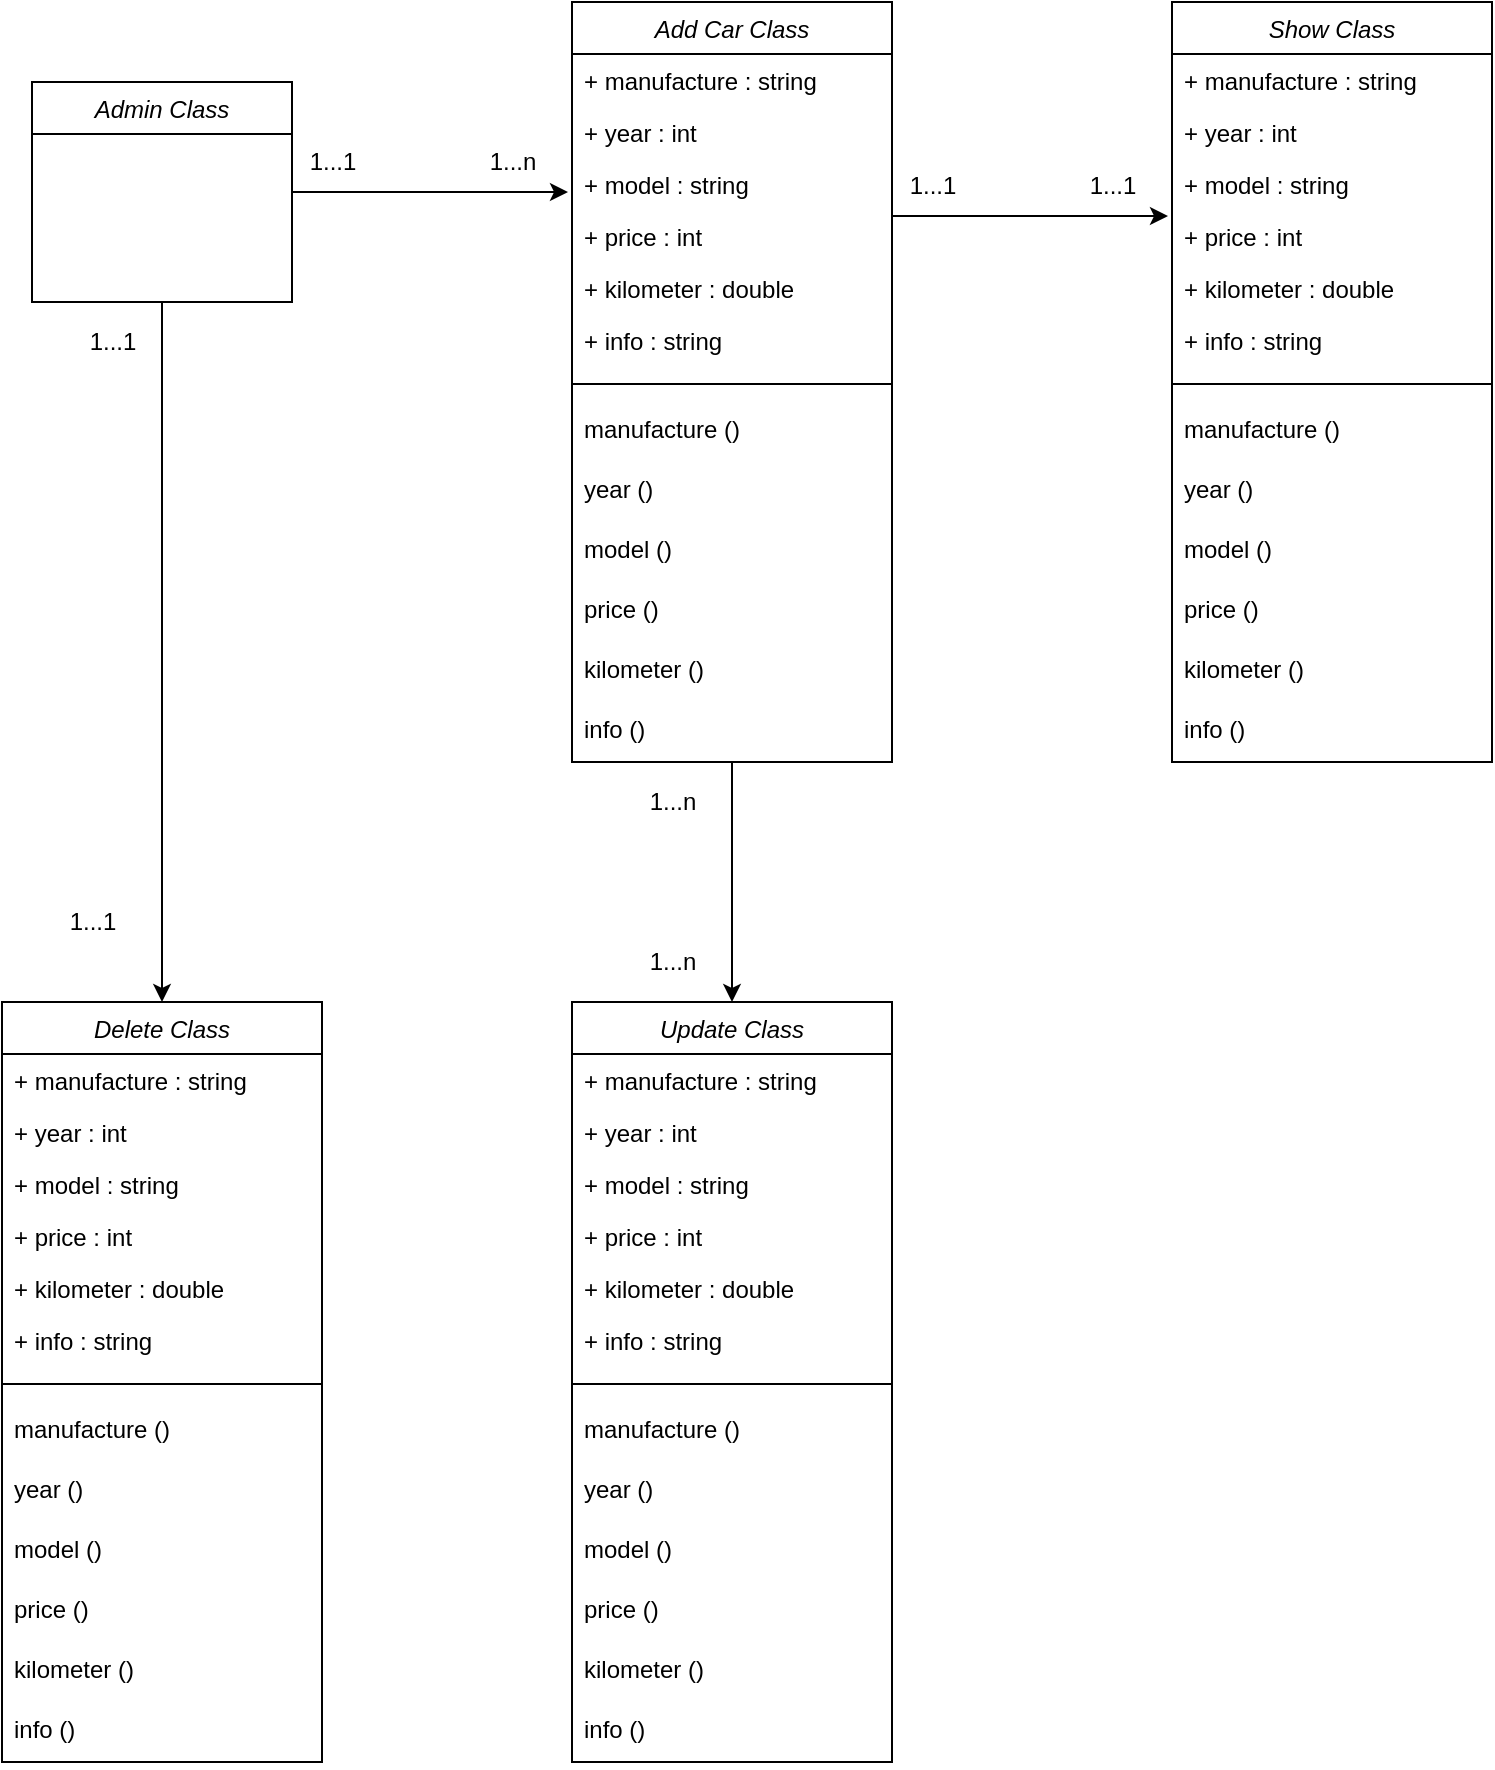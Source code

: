<mxfile version="13.7.9" type="device"><diagram id="C5RBs43oDa-KdzZeNtuy" name="Page-1"><mxGraphModel dx="1422" dy="822" grid="1" gridSize="10" guides="1" tooltips="1" connect="1" arrows="1" fold="1" page="1" pageScale="1" pageWidth="827" pageHeight="1169" math="0" shadow="0"><root><mxCell id="WIyWlLk6GJQsqaUBKTNV-0"/><mxCell id="WIyWlLk6GJQsqaUBKTNV-1" parent="WIyWlLk6GJQsqaUBKTNV-0"/><mxCell id="huMD_E7E-kRAdvd-RCSM-79" value="" style="endArrow=classic;html=1;exitX=1;exitY=0.5;exitDx=0;exitDy=0;" edge="1" parent="WIyWlLk6GJQsqaUBKTNV-1"><mxGeometry width="50" height="50" relative="1" as="geometry"><mxPoint x="186" y="135" as="sourcePoint"/><mxPoint x="324" y="135" as="targetPoint"/></mxGeometry></mxCell><mxCell id="huMD_E7E-kRAdvd-RCSM-80" value="1...1" style="text;html=1;align=center;verticalAlign=middle;resizable=0;points=[];autosize=1;" vertex="1" parent="WIyWlLk6GJQsqaUBKTNV-1"><mxGeometry x="186" y="110" width="40" height="20" as="geometry"/></mxCell><mxCell id="huMD_E7E-kRAdvd-RCSM-81" value="1...n" style="text;html=1;align=center;verticalAlign=middle;resizable=0;points=[];autosize=1;" vertex="1" parent="WIyWlLk6GJQsqaUBKTNV-1"><mxGeometry x="276" y="110" width="40" height="20" as="geometry"/></mxCell><mxCell id="huMD_E7E-kRAdvd-RCSM-82" value="" style="endArrow=classic;html=1;exitX=0.5;exitY=1;exitDx=0;exitDy=0;entryX=0.5;entryY=0;entryDx=0;entryDy=0;" edge="1" parent="WIyWlLk6GJQsqaUBKTNV-1" target="huMD_E7E-kRAdvd-RCSM-23"><mxGeometry width="50" height="50" relative="1" as="geometry"><mxPoint x="121" y="190" as="sourcePoint"/><mxPoint x="119" y="386" as="targetPoint"/></mxGeometry></mxCell><mxCell id="huMD_E7E-kRAdvd-RCSM-83" value="1...1" style="text;html=1;align=center;verticalAlign=middle;resizable=0;points=[];autosize=1;" vertex="1" parent="WIyWlLk6GJQsqaUBKTNV-1"><mxGeometry x="76" y="200" width="40" height="20" as="geometry"/></mxCell><mxCell id="huMD_E7E-kRAdvd-RCSM-84" value="1...1" style="text;html=1;align=center;verticalAlign=middle;resizable=0;points=[];autosize=1;" vertex="1" parent="WIyWlLk6GJQsqaUBKTNV-1"><mxGeometry x="66" y="490" width="40" height="20" as="geometry"/></mxCell><mxCell id="huMD_E7E-kRAdvd-RCSM-86" value="" style="endArrow=classic;html=1;entryX=0.5;entryY=0;entryDx=0;entryDy=0;exitX=0.5;exitY=1;exitDx=0;exitDy=0;" edge="1" parent="WIyWlLk6GJQsqaUBKTNV-1"><mxGeometry width="50" height="50" relative="1" as="geometry"><mxPoint x="406" y="420" as="sourcePoint"/><mxPoint x="406" y="540" as="targetPoint"/></mxGeometry></mxCell><mxCell id="huMD_E7E-kRAdvd-RCSM-87" value="1...n" style="text;html=1;align=center;verticalAlign=middle;resizable=0;points=[];autosize=1;" vertex="1" parent="WIyWlLk6GJQsqaUBKTNV-1"><mxGeometry x="356" y="430" width="40" height="20" as="geometry"/></mxCell><mxCell id="huMD_E7E-kRAdvd-RCSM-88" value="" style="endArrow=classic;html=1;exitX=1;exitY=0.5;exitDx=0;exitDy=0;" edge="1" parent="WIyWlLk6GJQsqaUBKTNV-1"><mxGeometry width="50" height="50" relative="1" as="geometry"><mxPoint x="486" y="147" as="sourcePoint"/><mxPoint x="624" y="147" as="targetPoint"/></mxGeometry></mxCell><mxCell id="huMD_E7E-kRAdvd-RCSM-89" value="1...1" style="text;html=1;align=center;verticalAlign=middle;resizable=0;points=[];autosize=1;" vertex="1" parent="WIyWlLk6GJQsqaUBKTNV-1"><mxGeometry x="486" y="122" width="40" height="20" as="geometry"/></mxCell><mxCell id="huMD_E7E-kRAdvd-RCSM-90" value="1...1" style="text;html=1;align=center;verticalAlign=middle;resizable=0;points=[];autosize=1;" vertex="1" parent="WIyWlLk6GJQsqaUBKTNV-1"><mxGeometry x="576" y="122" width="40" height="20" as="geometry"/></mxCell><mxCell id="huMD_E7E-kRAdvd-RCSM-91" value="1...n" style="text;html=1;align=center;verticalAlign=middle;resizable=0;points=[];autosize=1;" vertex="1" parent="WIyWlLk6GJQsqaUBKTNV-1"><mxGeometry x="356" y="510" width="40" height="20" as="geometry"/></mxCell><mxCell id="huMD_E7E-kRAdvd-RCSM-8" value="Admin Class" style="swimlane;fontStyle=2;align=center;verticalAlign=top;childLayout=stackLayout;horizontal=1;startSize=26;horizontalStack=0;resizeParent=1;resizeLast=0;collapsible=1;marginBottom=0;rounded=0;shadow=0;strokeWidth=1;" vertex="1" parent="WIyWlLk6GJQsqaUBKTNV-1"><mxGeometry x="56" y="80" width="130" height="110" as="geometry"><mxRectangle x="230" y="140" width="160" height="26" as="alternateBounds"/></mxGeometry></mxCell><mxCell id="zkfFHV4jXpPFQw0GAbJ--0" value="Add Car Class" style="swimlane;fontStyle=2;align=center;verticalAlign=top;childLayout=stackLayout;horizontal=1;startSize=26;horizontalStack=0;resizeParent=1;resizeLast=0;collapsible=1;marginBottom=0;rounded=0;shadow=0;strokeWidth=1;" parent="WIyWlLk6GJQsqaUBKTNV-1" vertex="1"><mxGeometry x="326" y="40" width="160" height="380" as="geometry"><mxRectangle x="230" y="140" width="160" height="26" as="alternateBounds"/></mxGeometry></mxCell><mxCell id="zkfFHV4jXpPFQw0GAbJ--1" value="+ manufacture : string" style="text;align=left;verticalAlign=top;spacingLeft=4;spacingRight=4;overflow=hidden;rotatable=0;points=[[0,0.5],[1,0.5]];portConstraint=eastwest;" parent="zkfFHV4jXpPFQw0GAbJ--0" vertex="1"><mxGeometry y="26" width="160" height="26" as="geometry"/></mxCell><mxCell id="zkfFHV4jXpPFQw0GAbJ--2" value="+ year : int" style="text;align=left;verticalAlign=top;spacingLeft=4;spacingRight=4;overflow=hidden;rotatable=0;points=[[0,0.5],[1,0.5]];portConstraint=eastwest;rounded=0;shadow=0;html=0;" parent="zkfFHV4jXpPFQw0GAbJ--0" vertex="1"><mxGeometry y="52" width="160" height="26" as="geometry"/></mxCell><mxCell id="zkfFHV4jXpPFQw0GAbJ--3" value="+ model : string" style="text;align=left;verticalAlign=top;spacingLeft=4;spacingRight=4;overflow=hidden;rotatable=0;points=[[0,0.5],[1,0.5]];portConstraint=eastwest;rounded=0;shadow=0;html=0;" parent="zkfFHV4jXpPFQw0GAbJ--0" vertex="1"><mxGeometry y="78" width="160" height="26" as="geometry"/></mxCell><mxCell id="huMD_E7E-kRAdvd-RCSM-0" value="+ price : int" style="text;align=left;verticalAlign=top;spacingLeft=4;spacingRight=4;overflow=hidden;rotatable=0;points=[[0,0.5],[1,0.5]];portConstraint=eastwest;rounded=0;shadow=0;html=0;" vertex="1" parent="zkfFHV4jXpPFQw0GAbJ--0"><mxGeometry y="104" width="160" height="26" as="geometry"/></mxCell><mxCell id="huMD_E7E-kRAdvd-RCSM-1" value="+ kilometer : double" style="text;align=left;verticalAlign=top;spacingLeft=4;spacingRight=4;overflow=hidden;rotatable=0;points=[[0,0.5],[1,0.5]];portConstraint=eastwest;rounded=0;shadow=0;html=0;" vertex="1" parent="zkfFHV4jXpPFQw0GAbJ--0"><mxGeometry y="130" width="160" height="26" as="geometry"/></mxCell><mxCell id="huMD_E7E-kRAdvd-RCSM-2" value="+ info : string" style="text;align=left;verticalAlign=top;spacingLeft=4;spacingRight=4;overflow=hidden;rotatable=0;points=[[0,0.5],[1,0.5]];portConstraint=eastwest;rounded=0;shadow=0;html=0;" vertex="1" parent="zkfFHV4jXpPFQw0GAbJ--0"><mxGeometry y="156" width="160" height="26" as="geometry"/></mxCell><mxCell id="zkfFHV4jXpPFQw0GAbJ--4" value="" style="line;html=1;strokeWidth=1;align=left;verticalAlign=middle;spacingTop=-1;spacingLeft=3;spacingRight=3;rotatable=0;labelPosition=right;points=[];portConstraint=eastwest;" parent="zkfFHV4jXpPFQw0GAbJ--0" vertex="1"><mxGeometry y="182" width="160" height="18" as="geometry"/></mxCell><mxCell id="zkfFHV4jXpPFQw0GAbJ--5" value="manufacture ()" style="text;align=left;verticalAlign=top;spacingLeft=4;spacingRight=4;overflow=hidden;rotatable=0;points=[[0,0.5],[1,0.5]];portConstraint=eastwest;" parent="zkfFHV4jXpPFQw0GAbJ--0" vertex="1"><mxGeometry y="200" width="160" height="30" as="geometry"/></mxCell><mxCell id="huMD_E7E-kRAdvd-RCSM-3" value="year ()" style="text;align=left;verticalAlign=top;spacingLeft=4;spacingRight=4;overflow=hidden;rotatable=0;points=[[0,0.5],[1,0.5]];portConstraint=eastwest;" vertex="1" parent="zkfFHV4jXpPFQw0GAbJ--0"><mxGeometry y="230" width="160" height="30" as="geometry"/></mxCell><mxCell id="huMD_E7E-kRAdvd-RCSM-5" value="model ()" style="text;align=left;verticalAlign=top;spacingLeft=4;spacingRight=4;overflow=hidden;rotatable=0;points=[[0,0.5],[1,0.5]];portConstraint=eastwest;" vertex="1" parent="zkfFHV4jXpPFQw0GAbJ--0"><mxGeometry y="260" width="160" height="30" as="geometry"/></mxCell><mxCell id="huMD_E7E-kRAdvd-RCSM-4" value="price ()" style="text;align=left;verticalAlign=top;spacingLeft=4;spacingRight=4;overflow=hidden;rotatable=0;points=[[0,0.5],[1,0.5]];portConstraint=eastwest;" vertex="1" parent="zkfFHV4jXpPFQw0GAbJ--0"><mxGeometry y="290" width="160" height="30" as="geometry"/></mxCell><mxCell id="huMD_E7E-kRAdvd-RCSM-6" value="kilometer ()" style="text;align=left;verticalAlign=top;spacingLeft=4;spacingRight=4;overflow=hidden;rotatable=0;points=[[0,0.5],[1,0.5]];portConstraint=eastwest;" vertex="1" parent="zkfFHV4jXpPFQw0GAbJ--0"><mxGeometry y="320" width="160" height="30" as="geometry"/></mxCell><mxCell id="huMD_E7E-kRAdvd-RCSM-7" value="info ()" style="text;align=left;verticalAlign=top;spacingLeft=4;spacingRight=4;overflow=hidden;rotatable=0;points=[[0,0.5],[1,0.5]];portConstraint=eastwest;" vertex="1" parent="zkfFHV4jXpPFQw0GAbJ--0"><mxGeometry y="350" width="160" height="30" as="geometry"/></mxCell><mxCell id="huMD_E7E-kRAdvd-RCSM-9" value="Show Class" style="swimlane;fontStyle=2;align=center;verticalAlign=top;childLayout=stackLayout;horizontal=1;startSize=26;horizontalStack=0;resizeParent=1;resizeLast=0;collapsible=1;marginBottom=0;rounded=0;shadow=0;strokeWidth=1;" vertex="1" parent="WIyWlLk6GJQsqaUBKTNV-1"><mxGeometry x="626" y="40" width="160" height="380" as="geometry"><mxRectangle x="230" y="140" width="160" height="26" as="alternateBounds"/></mxGeometry></mxCell><mxCell id="huMD_E7E-kRAdvd-RCSM-10" value="+ manufacture : string" style="text;align=left;verticalAlign=top;spacingLeft=4;spacingRight=4;overflow=hidden;rotatable=0;points=[[0,0.5],[1,0.5]];portConstraint=eastwest;" vertex="1" parent="huMD_E7E-kRAdvd-RCSM-9"><mxGeometry y="26" width="160" height="26" as="geometry"/></mxCell><mxCell id="huMD_E7E-kRAdvd-RCSM-11" value="+ year : int" style="text;align=left;verticalAlign=top;spacingLeft=4;spacingRight=4;overflow=hidden;rotatable=0;points=[[0,0.5],[1,0.5]];portConstraint=eastwest;rounded=0;shadow=0;html=0;" vertex="1" parent="huMD_E7E-kRAdvd-RCSM-9"><mxGeometry y="52" width="160" height="26" as="geometry"/></mxCell><mxCell id="huMD_E7E-kRAdvd-RCSM-12" value="+ model : string" style="text;align=left;verticalAlign=top;spacingLeft=4;spacingRight=4;overflow=hidden;rotatable=0;points=[[0,0.5],[1,0.5]];portConstraint=eastwest;rounded=0;shadow=0;html=0;" vertex="1" parent="huMD_E7E-kRAdvd-RCSM-9"><mxGeometry y="78" width="160" height="26" as="geometry"/></mxCell><mxCell id="huMD_E7E-kRAdvd-RCSM-13" value="+ price : int" style="text;align=left;verticalAlign=top;spacingLeft=4;spacingRight=4;overflow=hidden;rotatable=0;points=[[0,0.5],[1,0.5]];portConstraint=eastwest;rounded=0;shadow=0;html=0;" vertex="1" parent="huMD_E7E-kRAdvd-RCSM-9"><mxGeometry y="104" width="160" height="26" as="geometry"/></mxCell><mxCell id="huMD_E7E-kRAdvd-RCSM-14" value="+ kilometer : double" style="text;align=left;verticalAlign=top;spacingLeft=4;spacingRight=4;overflow=hidden;rotatable=0;points=[[0,0.5],[1,0.5]];portConstraint=eastwest;rounded=0;shadow=0;html=0;" vertex="1" parent="huMD_E7E-kRAdvd-RCSM-9"><mxGeometry y="130" width="160" height="26" as="geometry"/></mxCell><mxCell id="huMD_E7E-kRAdvd-RCSM-15" value="+ info : string" style="text;align=left;verticalAlign=top;spacingLeft=4;spacingRight=4;overflow=hidden;rotatable=0;points=[[0,0.5],[1,0.5]];portConstraint=eastwest;rounded=0;shadow=0;html=0;" vertex="1" parent="huMD_E7E-kRAdvd-RCSM-9"><mxGeometry y="156" width="160" height="26" as="geometry"/></mxCell><mxCell id="huMD_E7E-kRAdvd-RCSM-16" value="" style="line;html=1;strokeWidth=1;align=left;verticalAlign=middle;spacingTop=-1;spacingLeft=3;spacingRight=3;rotatable=0;labelPosition=right;points=[];portConstraint=eastwest;" vertex="1" parent="huMD_E7E-kRAdvd-RCSM-9"><mxGeometry y="182" width="160" height="18" as="geometry"/></mxCell><mxCell id="huMD_E7E-kRAdvd-RCSM-17" value="manufacture ()" style="text;align=left;verticalAlign=top;spacingLeft=4;spacingRight=4;overflow=hidden;rotatable=0;points=[[0,0.5],[1,0.5]];portConstraint=eastwest;" vertex="1" parent="huMD_E7E-kRAdvd-RCSM-9"><mxGeometry y="200" width="160" height="30" as="geometry"/></mxCell><mxCell id="huMD_E7E-kRAdvd-RCSM-18" value="year ()" style="text;align=left;verticalAlign=top;spacingLeft=4;spacingRight=4;overflow=hidden;rotatable=0;points=[[0,0.5],[1,0.5]];portConstraint=eastwest;" vertex="1" parent="huMD_E7E-kRAdvd-RCSM-9"><mxGeometry y="230" width="160" height="30" as="geometry"/></mxCell><mxCell id="huMD_E7E-kRAdvd-RCSM-19" value="model ()" style="text;align=left;verticalAlign=top;spacingLeft=4;spacingRight=4;overflow=hidden;rotatable=0;points=[[0,0.5],[1,0.5]];portConstraint=eastwest;" vertex="1" parent="huMD_E7E-kRAdvd-RCSM-9"><mxGeometry y="260" width="160" height="30" as="geometry"/></mxCell><mxCell id="huMD_E7E-kRAdvd-RCSM-20" value="price ()" style="text;align=left;verticalAlign=top;spacingLeft=4;spacingRight=4;overflow=hidden;rotatable=0;points=[[0,0.5],[1,0.5]];portConstraint=eastwest;" vertex="1" parent="huMD_E7E-kRAdvd-RCSM-9"><mxGeometry y="290" width="160" height="30" as="geometry"/></mxCell><mxCell id="huMD_E7E-kRAdvd-RCSM-21" value="kilometer ()" style="text;align=left;verticalAlign=top;spacingLeft=4;spacingRight=4;overflow=hidden;rotatable=0;points=[[0,0.5],[1,0.5]];portConstraint=eastwest;" vertex="1" parent="huMD_E7E-kRAdvd-RCSM-9"><mxGeometry y="320" width="160" height="30" as="geometry"/></mxCell><mxCell id="huMD_E7E-kRAdvd-RCSM-22" value="info ()" style="text;align=left;verticalAlign=top;spacingLeft=4;spacingRight=4;overflow=hidden;rotatable=0;points=[[0,0.5],[1,0.5]];portConstraint=eastwest;" vertex="1" parent="huMD_E7E-kRAdvd-RCSM-9"><mxGeometry y="350" width="160" height="30" as="geometry"/></mxCell><mxCell id="huMD_E7E-kRAdvd-RCSM-37" value="Update Class" style="swimlane;fontStyle=2;align=center;verticalAlign=top;childLayout=stackLayout;horizontal=1;startSize=26;horizontalStack=0;resizeParent=1;resizeLast=0;collapsible=1;marginBottom=0;rounded=0;shadow=0;strokeWidth=1;" vertex="1" parent="WIyWlLk6GJQsqaUBKTNV-1"><mxGeometry x="326" y="540" width="160" height="380" as="geometry"><mxRectangle x="230" y="140" width="160" height="26" as="alternateBounds"/></mxGeometry></mxCell><mxCell id="huMD_E7E-kRAdvd-RCSM-38" value="+ manufacture : string" style="text;align=left;verticalAlign=top;spacingLeft=4;spacingRight=4;overflow=hidden;rotatable=0;points=[[0,0.5],[1,0.5]];portConstraint=eastwest;" vertex="1" parent="huMD_E7E-kRAdvd-RCSM-37"><mxGeometry y="26" width="160" height="26" as="geometry"/></mxCell><mxCell id="huMD_E7E-kRAdvd-RCSM-39" value="+ year : int" style="text;align=left;verticalAlign=top;spacingLeft=4;spacingRight=4;overflow=hidden;rotatable=0;points=[[0,0.5],[1,0.5]];portConstraint=eastwest;rounded=0;shadow=0;html=0;" vertex="1" parent="huMD_E7E-kRAdvd-RCSM-37"><mxGeometry y="52" width="160" height="26" as="geometry"/></mxCell><mxCell id="huMD_E7E-kRAdvd-RCSM-40" value="+ model : string" style="text;align=left;verticalAlign=top;spacingLeft=4;spacingRight=4;overflow=hidden;rotatable=0;points=[[0,0.5],[1,0.5]];portConstraint=eastwest;rounded=0;shadow=0;html=0;" vertex="1" parent="huMD_E7E-kRAdvd-RCSM-37"><mxGeometry y="78" width="160" height="26" as="geometry"/></mxCell><mxCell id="huMD_E7E-kRAdvd-RCSM-41" value="+ price : int" style="text;align=left;verticalAlign=top;spacingLeft=4;spacingRight=4;overflow=hidden;rotatable=0;points=[[0,0.5],[1,0.5]];portConstraint=eastwest;rounded=0;shadow=0;html=0;" vertex="1" parent="huMD_E7E-kRAdvd-RCSM-37"><mxGeometry y="104" width="160" height="26" as="geometry"/></mxCell><mxCell id="huMD_E7E-kRAdvd-RCSM-42" value="+ kilometer : double" style="text;align=left;verticalAlign=top;spacingLeft=4;spacingRight=4;overflow=hidden;rotatable=0;points=[[0,0.5],[1,0.5]];portConstraint=eastwest;rounded=0;shadow=0;html=0;" vertex="1" parent="huMD_E7E-kRAdvd-RCSM-37"><mxGeometry y="130" width="160" height="26" as="geometry"/></mxCell><mxCell id="huMD_E7E-kRAdvd-RCSM-43" value="+ info : string" style="text;align=left;verticalAlign=top;spacingLeft=4;spacingRight=4;overflow=hidden;rotatable=0;points=[[0,0.5],[1,0.5]];portConstraint=eastwest;rounded=0;shadow=0;html=0;" vertex="1" parent="huMD_E7E-kRAdvd-RCSM-37"><mxGeometry y="156" width="160" height="26" as="geometry"/></mxCell><mxCell id="huMD_E7E-kRAdvd-RCSM-44" value="" style="line;html=1;strokeWidth=1;align=left;verticalAlign=middle;spacingTop=-1;spacingLeft=3;spacingRight=3;rotatable=0;labelPosition=right;points=[];portConstraint=eastwest;" vertex="1" parent="huMD_E7E-kRAdvd-RCSM-37"><mxGeometry y="182" width="160" height="18" as="geometry"/></mxCell><mxCell id="huMD_E7E-kRAdvd-RCSM-45" value="manufacture ()" style="text;align=left;verticalAlign=top;spacingLeft=4;spacingRight=4;overflow=hidden;rotatable=0;points=[[0,0.5],[1,0.5]];portConstraint=eastwest;" vertex="1" parent="huMD_E7E-kRAdvd-RCSM-37"><mxGeometry y="200" width="160" height="30" as="geometry"/></mxCell><mxCell id="huMD_E7E-kRAdvd-RCSM-46" value="year ()" style="text;align=left;verticalAlign=top;spacingLeft=4;spacingRight=4;overflow=hidden;rotatable=0;points=[[0,0.5],[1,0.5]];portConstraint=eastwest;" vertex="1" parent="huMD_E7E-kRAdvd-RCSM-37"><mxGeometry y="230" width="160" height="30" as="geometry"/></mxCell><mxCell id="huMD_E7E-kRAdvd-RCSM-47" value="model ()" style="text;align=left;verticalAlign=top;spacingLeft=4;spacingRight=4;overflow=hidden;rotatable=0;points=[[0,0.5],[1,0.5]];portConstraint=eastwest;" vertex="1" parent="huMD_E7E-kRAdvd-RCSM-37"><mxGeometry y="260" width="160" height="30" as="geometry"/></mxCell><mxCell id="huMD_E7E-kRAdvd-RCSM-48" value="price ()" style="text;align=left;verticalAlign=top;spacingLeft=4;spacingRight=4;overflow=hidden;rotatable=0;points=[[0,0.5],[1,0.5]];portConstraint=eastwest;" vertex="1" parent="huMD_E7E-kRAdvd-RCSM-37"><mxGeometry y="290" width="160" height="30" as="geometry"/></mxCell><mxCell id="huMD_E7E-kRAdvd-RCSM-49" value="kilometer ()" style="text;align=left;verticalAlign=top;spacingLeft=4;spacingRight=4;overflow=hidden;rotatable=0;points=[[0,0.5],[1,0.5]];portConstraint=eastwest;" vertex="1" parent="huMD_E7E-kRAdvd-RCSM-37"><mxGeometry y="320" width="160" height="30" as="geometry"/></mxCell><mxCell id="huMD_E7E-kRAdvd-RCSM-50" value="info ()" style="text;align=left;verticalAlign=top;spacingLeft=4;spacingRight=4;overflow=hidden;rotatable=0;points=[[0,0.5],[1,0.5]];portConstraint=eastwest;" vertex="1" parent="huMD_E7E-kRAdvd-RCSM-37"><mxGeometry y="350" width="160" height="30" as="geometry"/></mxCell><mxCell id="huMD_E7E-kRAdvd-RCSM-23" value="Delete Class" style="swimlane;fontStyle=2;align=center;verticalAlign=top;childLayout=stackLayout;horizontal=1;startSize=26;horizontalStack=0;resizeParent=1;resizeLast=0;collapsible=1;marginBottom=0;rounded=0;shadow=0;strokeWidth=1;" vertex="1" parent="WIyWlLk6GJQsqaUBKTNV-1"><mxGeometry x="41" y="540" width="160" height="380" as="geometry"><mxRectangle x="230" y="140" width="160" height="26" as="alternateBounds"/></mxGeometry></mxCell><mxCell id="huMD_E7E-kRAdvd-RCSM-24" value="+ manufacture : string" style="text;align=left;verticalAlign=top;spacingLeft=4;spacingRight=4;overflow=hidden;rotatable=0;points=[[0,0.5],[1,0.5]];portConstraint=eastwest;" vertex="1" parent="huMD_E7E-kRAdvd-RCSM-23"><mxGeometry y="26" width="160" height="26" as="geometry"/></mxCell><mxCell id="huMD_E7E-kRAdvd-RCSM-25" value="+ year : int" style="text;align=left;verticalAlign=top;spacingLeft=4;spacingRight=4;overflow=hidden;rotatable=0;points=[[0,0.5],[1,0.5]];portConstraint=eastwest;rounded=0;shadow=0;html=0;" vertex="1" parent="huMD_E7E-kRAdvd-RCSM-23"><mxGeometry y="52" width="160" height="26" as="geometry"/></mxCell><mxCell id="huMD_E7E-kRAdvd-RCSM-26" value="+ model : string" style="text;align=left;verticalAlign=top;spacingLeft=4;spacingRight=4;overflow=hidden;rotatable=0;points=[[0,0.5],[1,0.5]];portConstraint=eastwest;rounded=0;shadow=0;html=0;" vertex="1" parent="huMD_E7E-kRAdvd-RCSM-23"><mxGeometry y="78" width="160" height="26" as="geometry"/></mxCell><mxCell id="huMD_E7E-kRAdvd-RCSM-27" value="+ price : int" style="text;align=left;verticalAlign=top;spacingLeft=4;spacingRight=4;overflow=hidden;rotatable=0;points=[[0,0.5],[1,0.5]];portConstraint=eastwest;rounded=0;shadow=0;html=0;" vertex="1" parent="huMD_E7E-kRAdvd-RCSM-23"><mxGeometry y="104" width="160" height="26" as="geometry"/></mxCell><mxCell id="huMD_E7E-kRAdvd-RCSM-28" value="+ kilometer : double" style="text;align=left;verticalAlign=top;spacingLeft=4;spacingRight=4;overflow=hidden;rotatable=0;points=[[0,0.5],[1,0.5]];portConstraint=eastwest;rounded=0;shadow=0;html=0;" vertex="1" parent="huMD_E7E-kRAdvd-RCSM-23"><mxGeometry y="130" width="160" height="26" as="geometry"/></mxCell><mxCell id="huMD_E7E-kRAdvd-RCSM-29" value="+ info : string" style="text;align=left;verticalAlign=top;spacingLeft=4;spacingRight=4;overflow=hidden;rotatable=0;points=[[0,0.5],[1,0.5]];portConstraint=eastwest;rounded=0;shadow=0;html=0;" vertex="1" parent="huMD_E7E-kRAdvd-RCSM-23"><mxGeometry y="156" width="160" height="26" as="geometry"/></mxCell><mxCell id="huMD_E7E-kRAdvd-RCSM-30" value="" style="line;html=1;strokeWidth=1;align=left;verticalAlign=middle;spacingTop=-1;spacingLeft=3;spacingRight=3;rotatable=0;labelPosition=right;points=[];portConstraint=eastwest;" vertex="1" parent="huMD_E7E-kRAdvd-RCSM-23"><mxGeometry y="182" width="160" height="18" as="geometry"/></mxCell><mxCell id="huMD_E7E-kRAdvd-RCSM-31" value="manufacture ()" style="text;align=left;verticalAlign=top;spacingLeft=4;spacingRight=4;overflow=hidden;rotatable=0;points=[[0,0.5],[1,0.5]];portConstraint=eastwest;" vertex="1" parent="huMD_E7E-kRAdvd-RCSM-23"><mxGeometry y="200" width="160" height="30" as="geometry"/></mxCell><mxCell id="huMD_E7E-kRAdvd-RCSM-32" value="year ()" style="text;align=left;verticalAlign=top;spacingLeft=4;spacingRight=4;overflow=hidden;rotatable=0;points=[[0,0.5],[1,0.5]];portConstraint=eastwest;" vertex="1" parent="huMD_E7E-kRAdvd-RCSM-23"><mxGeometry y="230" width="160" height="30" as="geometry"/></mxCell><mxCell id="huMD_E7E-kRAdvd-RCSM-33" value="model ()" style="text;align=left;verticalAlign=top;spacingLeft=4;spacingRight=4;overflow=hidden;rotatable=0;points=[[0,0.5],[1,0.5]];portConstraint=eastwest;" vertex="1" parent="huMD_E7E-kRAdvd-RCSM-23"><mxGeometry y="260" width="160" height="30" as="geometry"/></mxCell><mxCell id="huMD_E7E-kRAdvd-RCSM-34" value="price ()" style="text;align=left;verticalAlign=top;spacingLeft=4;spacingRight=4;overflow=hidden;rotatable=0;points=[[0,0.5],[1,0.5]];portConstraint=eastwest;" vertex="1" parent="huMD_E7E-kRAdvd-RCSM-23"><mxGeometry y="290" width="160" height="30" as="geometry"/></mxCell><mxCell id="huMD_E7E-kRAdvd-RCSM-35" value="kilometer ()" style="text;align=left;verticalAlign=top;spacingLeft=4;spacingRight=4;overflow=hidden;rotatable=0;points=[[0,0.5],[1,0.5]];portConstraint=eastwest;" vertex="1" parent="huMD_E7E-kRAdvd-RCSM-23"><mxGeometry y="320" width="160" height="30" as="geometry"/></mxCell><mxCell id="huMD_E7E-kRAdvd-RCSM-36" value="info ()" style="text;align=left;verticalAlign=top;spacingLeft=4;spacingRight=4;overflow=hidden;rotatable=0;points=[[0,0.5],[1,0.5]];portConstraint=eastwest;" vertex="1" parent="huMD_E7E-kRAdvd-RCSM-23"><mxGeometry y="350" width="160" height="30" as="geometry"/></mxCell></root></mxGraphModel></diagram></mxfile>
